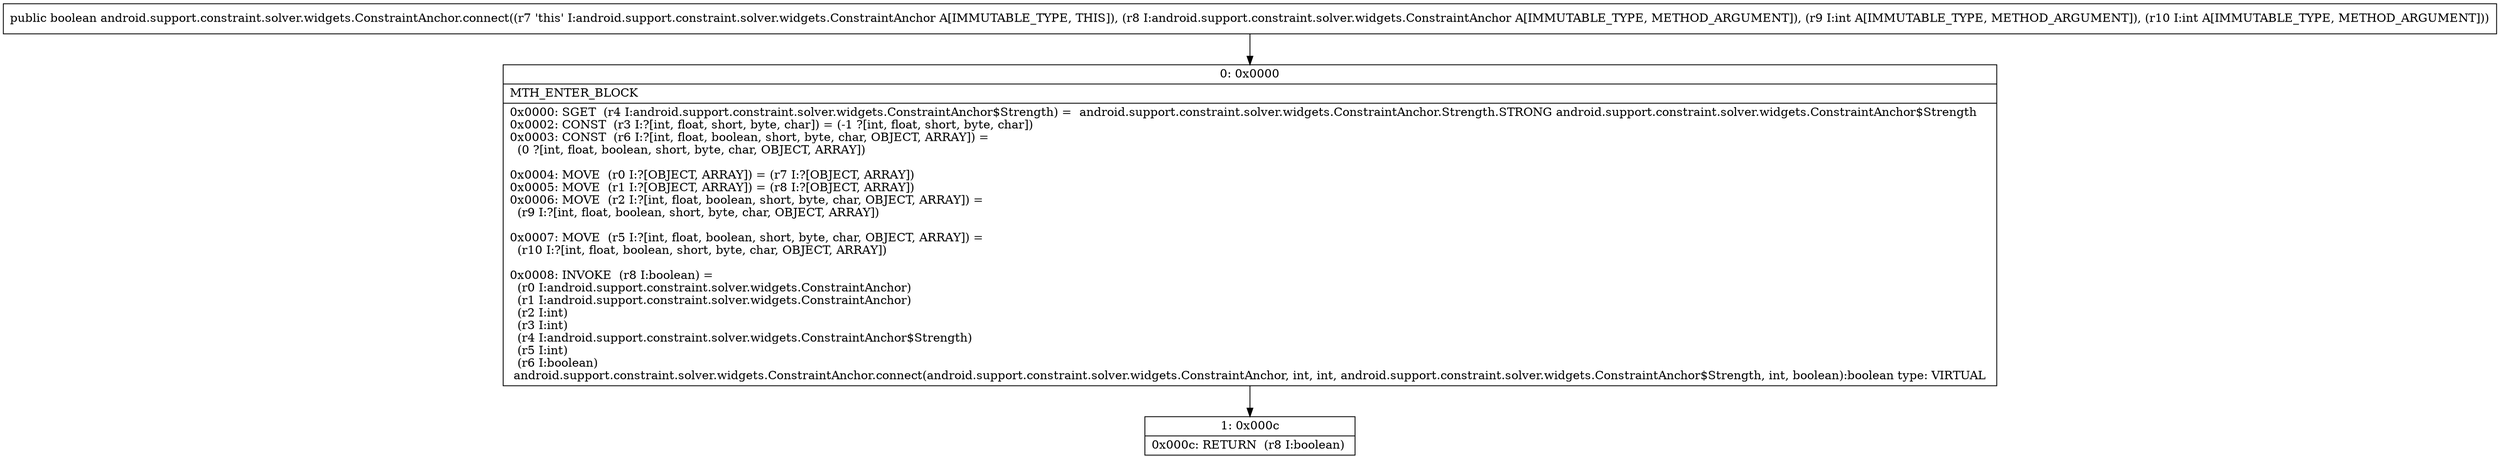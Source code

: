 digraph "CFG forandroid.support.constraint.solver.widgets.ConstraintAnchor.connect(Landroid\/support\/constraint\/solver\/widgets\/ConstraintAnchor;II)Z" {
Node_0 [shape=record,label="{0\:\ 0x0000|MTH_ENTER_BLOCK\l|0x0000: SGET  (r4 I:android.support.constraint.solver.widgets.ConstraintAnchor$Strength) =  android.support.constraint.solver.widgets.ConstraintAnchor.Strength.STRONG android.support.constraint.solver.widgets.ConstraintAnchor$Strength \l0x0002: CONST  (r3 I:?[int, float, short, byte, char]) = (\-1 ?[int, float, short, byte, char]) \l0x0003: CONST  (r6 I:?[int, float, boolean, short, byte, char, OBJECT, ARRAY]) = \l  (0 ?[int, float, boolean, short, byte, char, OBJECT, ARRAY])\l \l0x0004: MOVE  (r0 I:?[OBJECT, ARRAY]) = (r7 I:?[OBJECT, ARRAY]) \l0x0005: MOVE  (r1 I:?[OBJECT, ARRAY]) = (r8 I:?[OBJECT, ARRAY]) \l0x0006: MOVE  (r2 I:?[int, float, boolean, short, byte, char, OBJECT, ARRAY]) = \l  (r9 I:?[int, float, boolean, short, byte, char, OBJECT, ARRAY])\l \l0x0007: MOVE  (r5 I:?[int, float, boolean, short, byte, char, OBJECT, ARRAY]) = \l  (r10 I:?[int, float, boolean, short, byte, char, OBJECT, ARRAY])\l \l0x0008: INVOKE  (r8 I:boolean) = \l  (r0 I:android.support.constraint.solver.widgets.ConstraintAnchor)\l  (r1 I:android.support.constraint.solver.widgets.ConstraintAnchor)\l  (r2 I:int)\l  (r3 I:int)\l  (r4 I:android.support.constraint.solver.widgets.ConstraintAnchor$Strength)\l  (r5 I:int)\l  (r6 I:boolean)\l android.support.constraint.solver.widgets.ConstraintAnchor.connect(android.support.constraint.solver.widgets.ConstraintAnchor, int, int, android.support.constraint.solver.widgets.ConstraintAnchor$Strength, int, boolean):boolean type: VIRTUAL \l}"];
Node_1 [shape=record,label="{1\:\ 0x000c|0x000c: RETURN  (r8 I:boolean) \l}"];
MethodNode[shape=record,label="{public boolean android.support.constraint.solver.widgets.ConstraintAnchor.connect((r7 'this' I:android.support.constraint.solver.widgets.ConstraintAnchor A[IMMUTABLE_TYPE, THIS]), (r8 I:android.support.constraint.solver.widgets.ConstraintAnchor A[IMMUTABLE_TYPE, METHOD_ARGUMENT]), (r9 I:int A[IMMUTABLE_TYPE, METHOD_ARGUMENT]), (r10 I:int A[IMMUTABLE_TYPE, METHOD_ARGUMENT])) }"];
MethodNode -> Node_0;
Node_0 -> Node_1;
}


